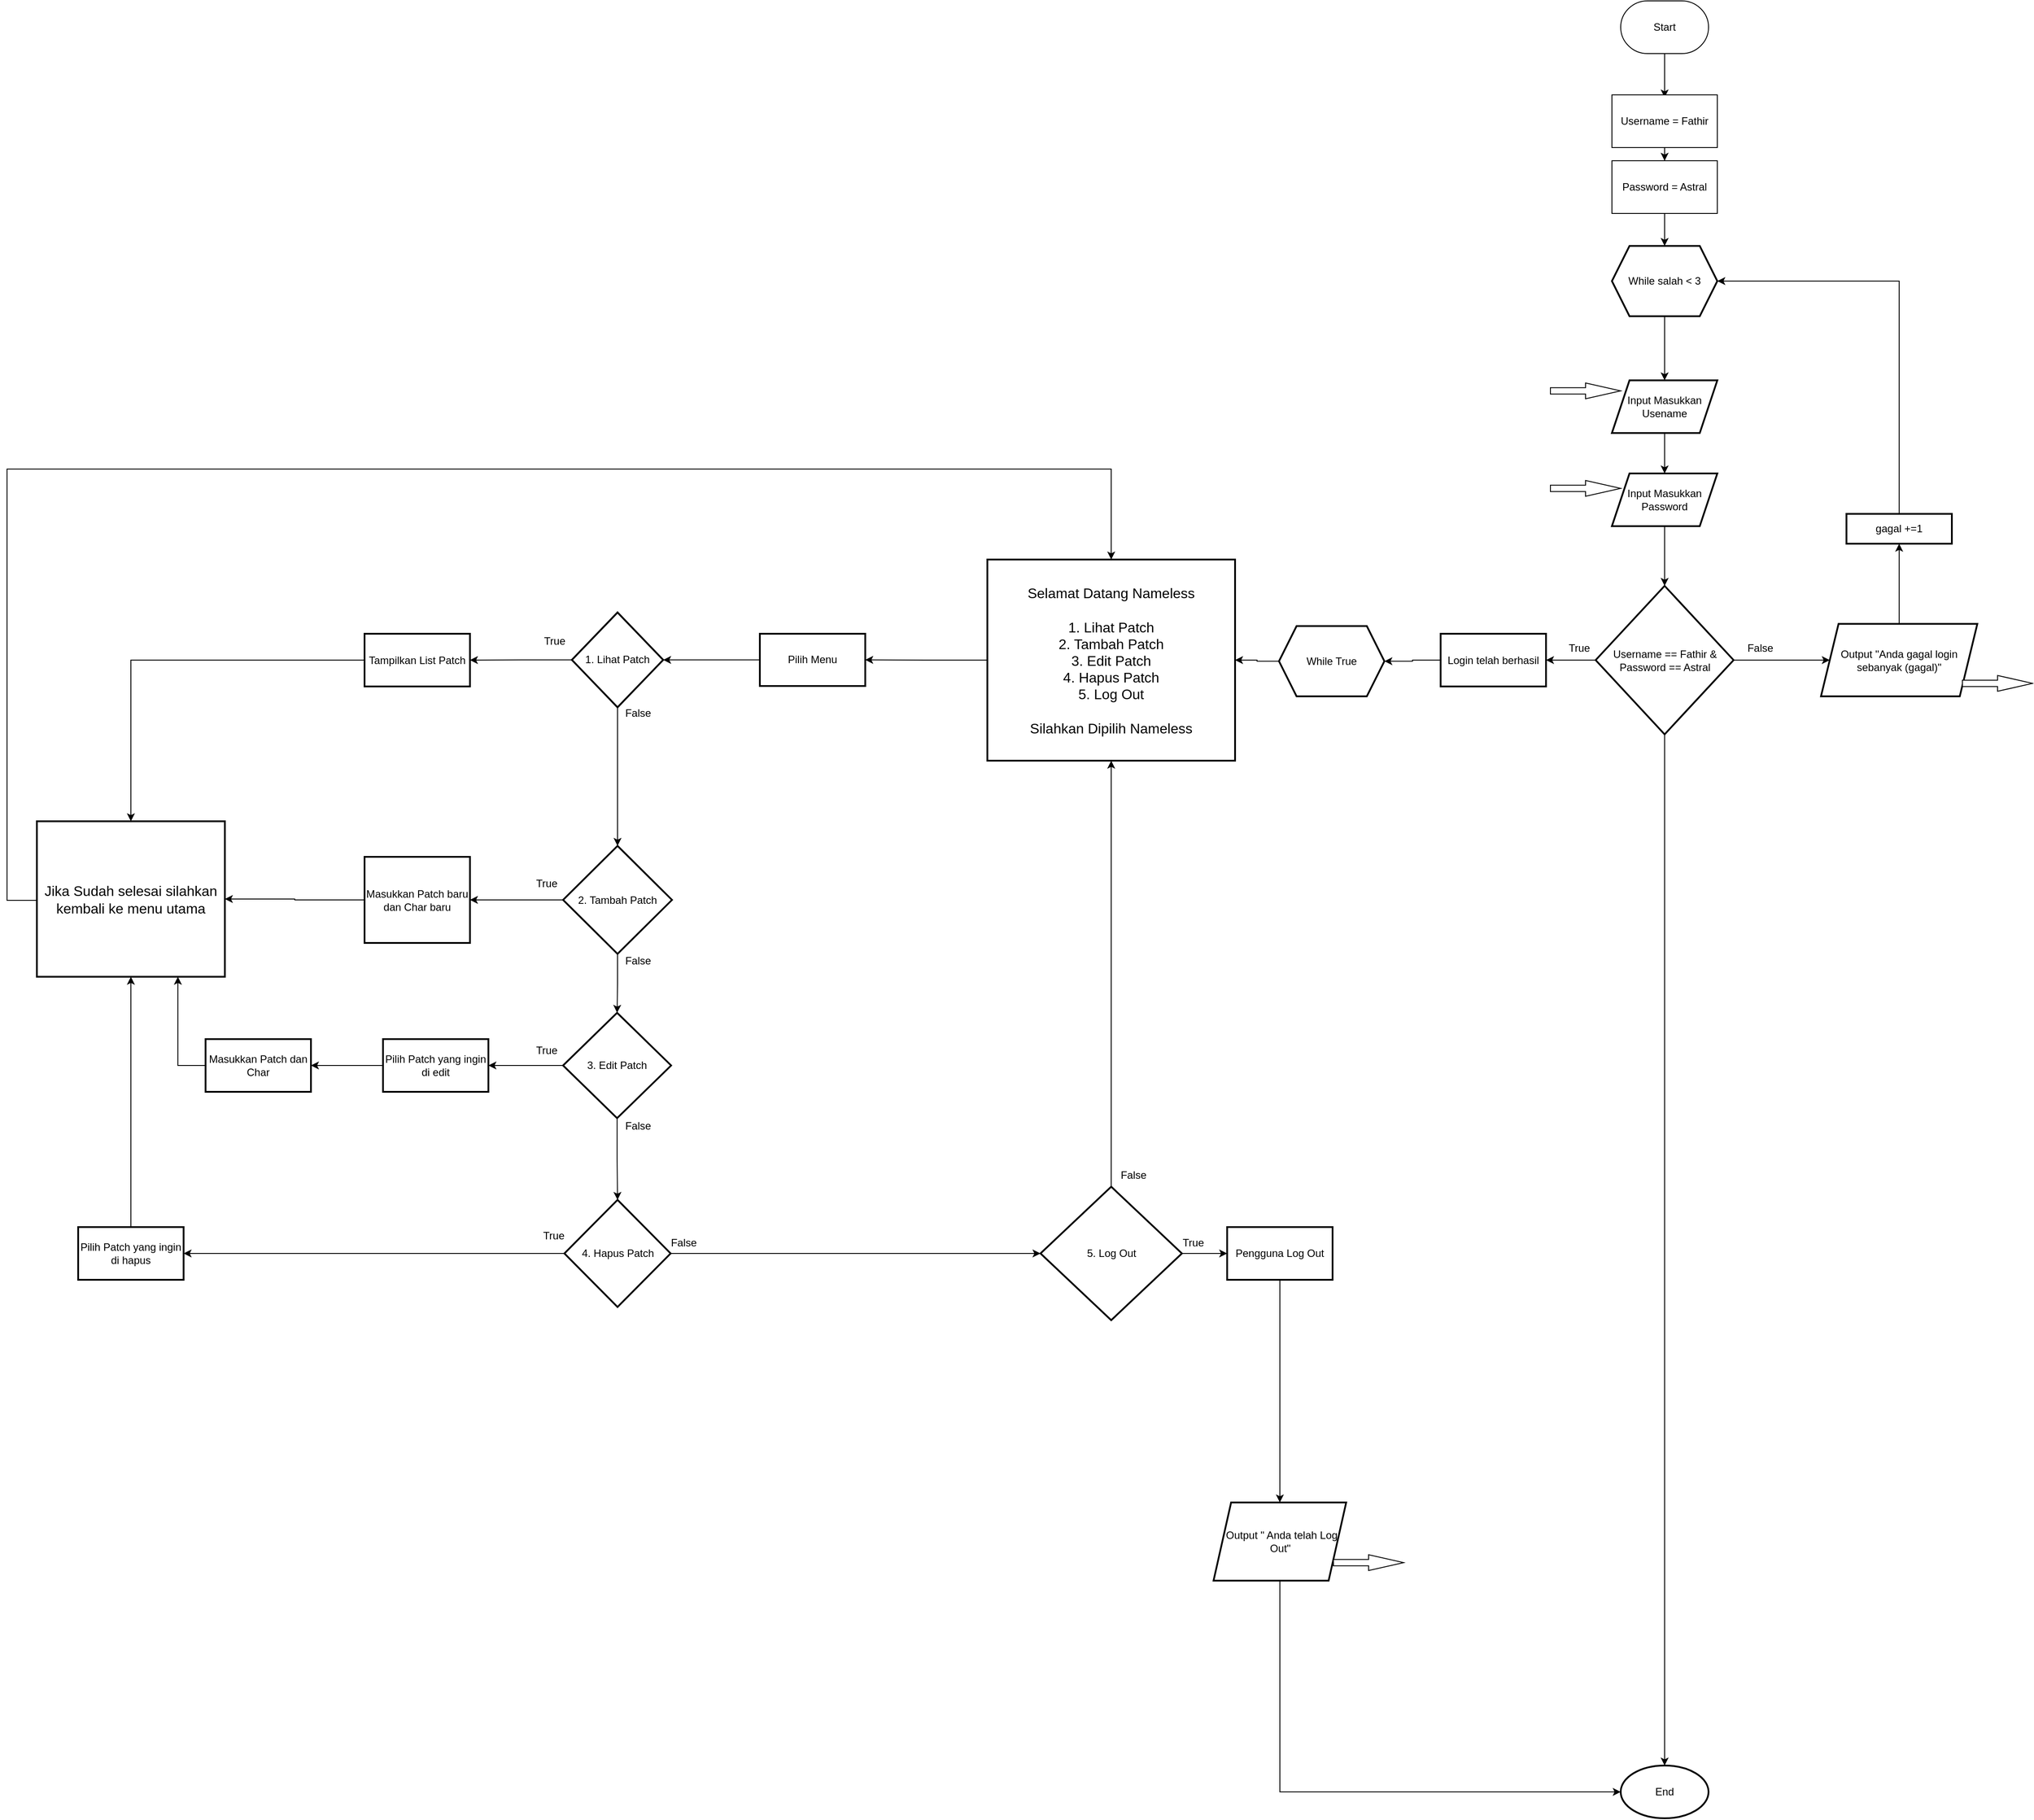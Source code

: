 <mxfile version="24.7.17">
  <diagram name="Page-1" id="VBeCFcQCi9T_GHILuMJh">
    <mxGraphModel dx="3215" dy="1029" grid="0" gridSize="10" guides="1" tooltips="1" connect="1" arrows="1" fold="1" page="0" pageScale="1" pageWidth="827" pageHeight="1169" math="0" shadow="0">
      <root>
        <mxCell id="0" />
        <mxCell id="1" parent="0" />
        <mxCell id="9-xj0HzH26JdvxWl1_oL-4" value="" style="edgeStyle=orthogonalEdgeStyle;rounded=0;orthogonalLoop=1;jettySize=auto;html=1;strokeWidth=1;" parent="1" source="9-xj0HzH26JdvxWl1_oL-2" edge="1">
          <mxGeometry relative="1" as="geometry">
            <mxPoint x="600" y="140" as="targetPoint" />
          </mxGeometry>
        </mxCell>
        <mxCell id="9-xj0HzH26JdvxWl1_oL-2" value="Start" style="strokeWidth=1;html=1;shape=mxgraph.flowchart.terminator;whiteSpace=wrap;" parent="1" vertex="1">
          <mxGeometry x="550" y="30" width="100" height="60" as="geometry" />
        </mxCell>
        <mxCell id="9-xj0HzH26JdvxWl1_oL-8" value="" style="edgeStyle=orthogonalEdgeStyle;rounded=0;orthogonalLoop=1;jettySize=auto;html=1;strokeWidth=1;" parent="1" source="9-xj0HzH26JdvxWl1_oL-3" target="9-xj0HzH26JdvxWl1_oL-7" edge="1">
          <mxGeometry relative="1" as="geometry" />
        </mxCell>
        <mxCell id="9-xj0HzH26JdvxWl1_oL-3" value="Username = Fathir" style="whiteSpace=wrap;html=1;strokeWidth=1;" parent="1" vertex="1">
          <mxGeometry x="540" y="137" width="120" height="60" as="geometry" />
        </mxCell>
        <mxCell id="9-xj0HzH26JdvxWl1_oL-10" value="" style="edgeStyle=orthogonalEdgeStyle;rounded=0;orthogonalLoop=1;jettySize=auto;html=1;strokeWidth=1;" parent="1" source="9-xj0HzH26JdvxWl1_oL-7" target="9-xj0HzH26JdvxWl1_oL-9" edge="1">
          <mxGeometry relative="1" as="geometry" />
        </mxCell>
        <mxCell id="9-xj0HzH26JdvxWl1_oL-7" value="Password = Astral" style="whiteSpace=wrap;html=1;strokeWidth=1;" parent="1" vertex="1">
          <mxGeometry x="540" y="212" width="120" height="60" as="geometry" />
        </mxCell>
        <mxCell id="9-xj0HzH26JdvxWl1_oL-12" value="" style="edgeStyle=orthogonalEdgeStyle;rounded=0;orthogonalLoop=1;jettySize=auto;html=1;" parent="1" source="9-xj0HzH26JdvxWl1_oL-9" target="9-xj0HzH26JdvxWl1_oL-11" edge="1">
          <mxGeometry relative="1" as="geometry" />
        </mxCell>
        <mxCell id="9-xj0HzH26JdvxWl1_oL-9" value="While salah &amp;lt; 3" style="shape=hexagon;perimeter=hexagonPerimeter2;whiteSpace=wrap;html=1;fixedSize=1;strokeWidth=2;" parent="1" vertex="1">
          <mxGeometry x="540" y="309" width="120" height="80" as="geometry" />
        </mxCell>
        <mxCell id="9-xj0HzH26JdvxWl1_oL-14" value="" style="edgeStyle=orthogonalEdgeStyle;rounded=0;orthogonalLoop=1;jettySize=auto;html=1;" parent="1" source="9-xj0HzH26JdvxWl1_oL-11" target="9-xj0HzH26JdvxWl1_oL-13" edge="1">
          <mxGeometry relative="1" as="geometry" />
        </mxCell>
        <mxCell id="9-xj0HzH26JdvxWl1_oL-11" value="Input Masukkan Usename" style="shape=parallelogram;perimeter=parallelogramPerimeter;whiteSpace=wrap;html=1;fixedSize=1;strokeWidth=2;" parent="1" vertex="1">
          <mxGeometry x="540" y="462" width="120" height="60" as="geometry" />
        </mxCell>
        <mxCell id="9-xj0HzH26JdvxWl1_oL-16" value="" style="edgeStyle=orthogonalEdgeStyle;rounded=0;orthogonalLoop=1;jettySize=auto;html=1;" parent="1" source="9-xj0HzH26JdvxWl1_oL-13" target="9-xj0HzH26JdvxWl1_oL-15" edge="1">
          <mxGeometry relative="1" as="geometry" />
        </mxCell>
        <mxCell id="9-xj0HzH26JdvxWl1_oL-13" value="Input Masukkan Password" style="shape=parallelogram;perimeter=parallelogramPerimeter;whiteSpace=wrap;html=1;fixedSize=1;strokeWidth=2;" parent="1" vertex="1">
          <mxGeometry x="540" y="568" width="120" height="60" as="geometry" />
        </mxCell>
        <mxCell id="4jNs-bCMroPG4ZCpSTtw-2" value="" style="edgeStyle=orthogonalEdgeStyle;rounded=0;orthogonalLoop=1;jettySize=auto;html=1;" parent="1" source="9-xj0HzH26JdvxWl1_oL-15" target="4jNs-bCMroPG4ZCpSTtw-1" edge="1">
          <mxGeometry relative="1" as="geometry" />
        </mxCell>
        <mxCell id="4jNs-bCMroPG4ZCpSTtw-18" value="" style="edgeStyle=orthogonalEdgeStyle;rounded=0;orthogonalLoop=1;jettySize=auto;html=1;" parent="1" source="9-xj0HzH26JdvxWl1_oL-15" target="4jNs-bCMroPG4ZCpSTtw-17" edge="1">
          <mxGeometry relative="1" as="geometry" />
        </mxCell>
        <mxCell id="vReMcUco7WpoB10IzsDl-21" style="edgeStyle=orthogonalEdgeStyle;rounded=0;orthogonalLoop=1;jettySize=auto;html=1;" edge="1" parent="1" source="9-xj0HzH26JdvxWl1_oL-15" target="4jNs-bCMroPG4ZCpSTtw-16">
          <mxGeometry relative="1" as="geometry" />
        </mxCell>
        <mxCell id="9-xj0HzH26JdvxWl1_oL-15" value="Username == Fathir &amp;amp; Password == Astral" style="rhombus;whiteSpace=wrap;html=1;strokeWidth=2;" parent="1" vertex="1">
          <mxGeometry x="521.5" y="696" width="157" height="169" as="geometry" />
        </mxCell>
        <mxCell id="4jNs-bCMroPG4ZCpSTtw-7" value="" style="edgeStyle=orthogonalEdgeStyle;rounded=0;orthogonalLoop=1;jettySize=auto;html=1;" parent="1" source="4jNs-bCMroPG4ZCpSTtw-1" target="4jNs-bCMroPG4ZCpSTtw-6" edge="1">
          <mxGeometry relative="1" as="geometry" />
        </mxCell>
        <mxCell id="4jNs-bCMroPG4ZCpSTtw-1" value="Output &quot;Anda gagal login sebanyak (gagal)&quot;" style="shape=parallelogram;perimeter=parallelogramPerimeter;whiteSpace=wrap;html=1;fixedSize=1;strokeWidth=2;" parent="1" vertex="1">
          <mxGeometry x="778" y="739.25" width="178" height="82.5" as="geometry" />
        </mxCell>
        <mxCell id="4jNs-bCMroPG4ZCpSTtw-3" value="" style="html=1;shadow=0;dashed=0;align=center;verticalAlign=middle;shape=mxgraph.arrows2.arrow;dy=0.6;dx=40;notch=0;" parent="1" vertex="1">
          <mxGeometry x="470" y="465" width="80" height="18" as="geometry" />
        </mxCell>
        <mxCell id="4jNs-bCMroPG4ZCpSTtw-4" value="" style="html=1;shadow=0;dashed=0;align=center;verticalAlign=middle;shape=mxgraph.arrows2.arrow;dy=0.6;dx=40;notch=0;" parent="1" vertex="1">
          <mxGeometry x="470" y="576" width="80" height="18" as="geometry" />
        </mxCell>
        <mxCell id="4jNs-bCMroPG4ZCpSTtw-5" value="" style="html=1;shadow=0;dashed=0;align=center;verticalAlign=middle;shape=mxgraph.arrows2.arrow;dy=0.6;dx=40;notch=0;" parent="1" vertex="1">
          <mxGeometry x="939" y="798" width="80" height="18" as="geometry" />
        </mxCell>
        <mxCell id="4jNs-bCMroPG4ZCpSTtw-9" value="" style="edgeStyle=orthogonalEdgeStyle;rounded=0;orthogonalLoop=1;jettySize=auto;html=1;entryX=1;entryY=0.5;entryDx=0;entryDy=0;" parent="1" source="4jNs-bCMroPG4ZCpSTtw-6" target="9-xj0HzH26JdvxWl1_oL-9" edge="1">
          <mxGeometry relative="1" as="geometry">
            <mxPoint x="683" y="346" as="targetPoint" />
            <Array as="points">
              <mxPoint x="867" y="349" />
            </Array>
          </mxGeometry>
        </mxCell>
        <mxCell id="4jNs-bCMroPG4ZCpSTtw-6" value="gagal +=1" style="whiteSpace=wrap;html=1;strokeWidth=2;" parent="1" vertex="1">
          <mxGeometry x="807" y="614" width="120" height="34" as="geometry" />
        </mxCell>
        <mxCell id="4jNs-bCMroPG4ZCpSTtw-10" value="False" style="text;html=1;align=center;verticalAlign=middle;whiteSpace=wrap;rounded=0;" parent="1" vertex="1">
          <mxGeometry x="678.5" y="752" width="60" height="30" as="geometry" />
        </mxCell>
        <mxCell id="4jNs-bCMroPG4ZCpSTtw-16" value="End" style="strokeWidth=2;html=1;shape=mxgraph.flowchart.start_1;whiteSpace=wrap;" parent="1" vertex="1">
          <mxGeometry x="550" y="2039" width="100" height="60" as="geometry" />
        </mxCell>
        <mxCell id="4jNs-bCMroPG4ZCpSTtw-20" value="" style="edgeStyle=orthogonalEdgeStyle;rounded=0;orthogonalLoop=1;jettySize=auto;html=1;" parent="1" source="4jNs-bCMroPG4ZCpSTtw-17" target="4jNs-bCMroPG4ZCpSTtw-19" edge="1">
          <mxGeometry relative="1" as="geometry" />
        </mxCell>
        <mxCell id="4jNs-bCMroPG4ZCpSTtw-17" value="Login telah berhasil" style="whiteSpace=wrap;html=1;strokeWidth=2;" parent="1" vertex="1">
          <mxGeometry x="345" y="750.5" width="120" height="60" as="geometry" />
        </mxCell>
        <mxCell id="4jNs-bCMroPG4ZCpSTtw-22" value="" style="edgeStyle=orthogonalEdgeStyle;rounded=0;orthogonalLoop=1;jettySize=auto;html=1;" parent="1" source="4jNs-bCMroPG4ZCpSTtw-19" target="4jNs-bCMroPG4ZCpSTtw-21" edge="1">
          <mxGeometry relative="1" as="geometry" />
        </mxCell>
        <mxCell id="4jNs-bCMroPG4ZCpSTtw-19" value="While True" style="shape=hexagon;perimeter=hexagonPerimeter2;whiteSpace=wrap;html=1;fixedSize=1;strokeWidth=2;" parent="1" vertex="1">
          <mxGeometry x="161" y="741.75" width="120" height="80" as="geometry" />
        </mxCell>
        <mxCell id="vReMcUco7WpoB10IzsDl-2" style="edgeStyle=orthogonalEdgeStyle;rounded=0;orthogonalLoop=1;jettySize=auto;html=1;entryX=1;entryY=0.5;entryDx=0;entryDy=0;" edge="1" parent="1" source="4jNs-bCMroPG4ZCpSTtw-21" target="4jNs-bCMroPG4ZCpSTtw-23">
          <mxGeometry relative="1" as="geometry" />
        </mxCell>
        <mxCell id="4jNs-bCMroPG4ZCpSTtw-21" value="&lt;font style=&quot;font-size: 16px;&quot;&gt;Selamat Datang Nameless&lt;br&gt;&lt;br&gt;&lt;/font&gt;&lt;div style=&quot;line-height: 120%; font-size: 16px;&quot;&gt;&lt;font style=&quot;font-size: 16px;&quot;&gt;1. Lihat Patch&lt;br&gt;2. Tambah Patch&lt;br&gt;3. Edit Patch&lt;br&gt;4. Hapus Patch&lt;br&gt;5. Log Out&lt;br&gt;&lt;br&gt;Silahkan Dipilih Nameless&lt;/font&gt;&lt;/div&gt;" style="whiteSpace=wrap;html=1;strokeWidth=2;" parent="1" vertex="1">
          <mxGeometry x="-171" y="666" width="282" height="229" as="geometry" />
        </mxCell>
        <mxCell id="vReMcUco7WpoB10IzsDl-9" style="edgeStyle=orthogonalEdgeStyle;rounded=0;orthogonalLoop=1;jettySize=auto;html=1;" edge="1" parent="1" source="4jNs-bCMroPG4ZCpSTtw-23" target="4jNs-bCMroPG4ZCpSTtw-27">
          <mxGeometry relative="1" as="geometry" />
        </mxCell>
        <mxCell id="4jNs-bCMroPG4ZCpSTtw-23" value="Pilih Menu" style="whiteSpace=wrap;html=1;strokeWidth=2;" parent="1" vertex="1">
          <mxGeometry x="-430" y="750.5" width="120" height="59.5" as="geometry" />
        </mxCell>
        <mxCell id="vReMcUco7WpoB10IzsDl-8" style="edgeStyle=orthogonalEdgeStyle;rounded=0;orthogonalLoop=1;jettySize=auto;html=1;entryX=0;entryY=0.5;entryDx=0;entryDy=0;" edge="1" parent="1" source="4jNs-bCMroPG4ZCpSTtw-25" target="4jNs-bCMroPG4ZCpSTtw-55">
          <mxGeometry relative="1" as="geometry" />
        </mxCell>
        <mxCell id="vReMcUco7WpoB10IzsDl-16" style="edgeStyle=orthogonalEdgeStyle;rounded=0;orthogonalLoop=1;jettySize=auto;html=1;entryX=1;entryY=0.5;entryDx=0;entryDy=0;" edge="1" parent="1" source="4jNs-bCMroPG4ZCpSTtw-25" target="4jNs-bCMroPG4ZCpSTtw-44">
          <mxGeometry relative="1" as="geometry" />
        </mxCell>
        <mxCell id="4jNs-bCMroPG4ZCpSTtw-25" value="4. Hapus Patch" style="rhombus;whiteSpace=wrap;html=1;strokeWidth=2;" parent="1" vertex="1">
          <mxGeometry x="-652.5" y="1395" width="121" height="122" as="geometry" />
        </mxCell>
        <mxCell id="4jNs-bCMroPG4ZCpSTtw-36" value="" style="edgeStyle=orthogonalEdgeStyle;rounded=0;orthogonalLoop=1;jettySize=auto;html=1;" parent="1" source="4jNs-bCMroPG4ZCpSTtw-27" target="4jNs-bCMroPG4ZCpSTtw-35" edge="1">
          <mxGeometry relative="1" as="geometry" />
        </mxCell>
        <mxCell id="vReMcUco7WpoB10IzsDl-3" style="edgeStyle=orthogonalEdgeStyle;rounded=0;orthogonalLoop=1;jettySize=auto;html=1;" edge="1" parent="1" source="4jNs-bCMroPG4ZCpSTtw-27" target="4jNs-bCMroPG4ZCpSTtw-29">
          <mxGeometry relative="1" as="geometry" />
        </mxCell>
        <mxCell id="4jNs-bCMroPG4ZCpSTtw-27" value="1. Lihat Patch" style="rhombus;whiteSpace=wrap;html=1;strokeWidth=2;" parent="1" vertex="1">
          <mxGeometry x="-644" y="726.25" width="104" height="108" as="geometry" />
        </mxCell>
        <mxCell id="4jNs-bCMroPG4ZCpSTtw-39" value="" style="edgeStyle=orthogonalEdgeStyle;rounded=0;orthogonalLoop=1;jettySize=auto;html=1;" parent="1" source="4jNs-bCMroPG4ZCpSTtw-29" target="4jNs-bCMroPG4ZCpSTtw-38" edge="1">
          <mxGeometry relative="1" as="geometry" />
        </mxCell>
        <mxCell id="vReMcUco7WpoB10IzsDl-4" style="edgeStyle=orthogonalEdgeStyle;rounded=0;orthogonalLoop=1;jettySize=auto;html=1;" edge="1" parent="1" source="4jNs-bCMroPG4ZCpSTtw-29" target="4jNs-bCMroPG4ZCpSTtw-31">
          <mxGeometry relative="1" as="geometry" />
        </mxCell>
        <mxCell id="4jNs-bCMroPG4ZCpSTtw-29" value="2. Tambah Patch" style="rhombus;whiteSpace=wrap;html=1;strokeWidth=2;" parent="1" vertex="1">
          <mxGeometry x="-654" y="992" width="124" height="123" as="geometry" />
        </mxCell>
        <mxCell id="4jNs-bCMroPG4ZCpSTtw-41" value="" style="edgeStyle=orthogonalEdgeStyle;rounded=0;orthogonalLoop=1;jettySize=auto;html=1;" parent="1" source="4jNs-bCMroPG4ZCpSTtw-31" target="4jNs-bCMroPG4ZCpSTtw-40" edge="1">
          <mxGeometry relative="1" as="geometry" />
        </mxCell>
        <mxCell id="vReMcUco7WpoB10IzsDl-5" style="edgeStyle=orthogonalEdgeStyle;rounded=0;orthogonalLoop=1;jettySize=auto;html=1;" edge="1" parent="1" source="4jNs-bCMroPG4ZCpSTtw-31" target="4jNs-bCMroPG4ZCpSTtw-25">
          <mxGeometry relative="1" as="geometry" />
        </mxCell>
        <mxCell id="4jNs-bCMroPG4ZCpSTtw-31" value="3. Edit Patch" style="rhombus;whiteSpace=wrap;html=1;strokeWidth=2;" parent="1" vertex="1">
          <mxGeometry x="-654" y="1182" width="123" height="120" as="geometry" />
        </mxCell>
        <mxCell id="4jNs-bCMroPG4ZCpSTtw-50" style="edgeStyle=orthogonalEdgeStyle;rounded=0;orthogonalLoop=1;jettySize=auto;html=1;entryX=0.5;entryY=0;entryDx=0;entryDy=0;" parent="1" source="4jNs-bCMroPG4ZCpSTtw-35" target="4jNs-bCMroPG4ZCpSTtw-46" edge="1">
          <mxGeometry relative="1" as="geometry" />
        </mxCell>
        <mxCell id="4jNs-bCMroPG4ZCpSTtw-35" value="Tampilkan List Patch" style="whiteSpace=wrap;html=1;strokeWidth=2;" parent="1" vertex="1">
          <mxGeometry x="-880" y="750.5" width="120" height="60" as="geometry" />
        </mxCell>
        <mxCell id="4jNs-bCMroPG4ZCpSTtw-49" style="edgeStyle=orthogonalEdgeStyle;rounded=0;orthogonalLoop=1;jettySize=auto;html=1;entryX=1;entryY=0.5;entryDx=0;entryDy=0;" parent="1" source="4jNs-bCMroPG4ZCpSTtw-38" target="4jNs-bCMroPG4ZCpSTtw-46" edge="1">
          <mxGeometry relative="1" as="geometry" />
        </mxCell>
        <mxCell id="4jNs-bCMroPG4ZCpSTtw-38" value="Masukkan Patch baru dan Char baru" style="whiteSpace=wrap;html=1;strokeWidth=2;" parent="1" vertex="1">
          <mxGeometry x="-880" y="1004.5" width="120" height="98" as="geometry" />
        </mxCell>
        <mxCell id="4jNs-bCMroPG4ZCpSTtw-43" value="" style="edgeStyle=orthogonalEdgeStyle;rounded=0;orthogonalLoop=1;jettySize=auto;html=1;" parent="1" source="4jNs-bCMroPG4ZCpSTtw-40" target="4jNs-bCMroPG4ZCpSTtw-42" edge="1">
          <mxGeometry relative="1" as="geometry" />
        </mxCell>
        <mxCell id="4jNs-bCMroPG4ZCpSTtw-40" value="Pilih Patch yang ingin di edit" style="whiteSpace=wrap;html=1;strokeWidth=2;" parent="1" vertex="1">
          <mxGeometry x="-859" y="1212" width="120" height="60" as="geometry" />
        </mxCell>
        <mxCell id="vReMcUco7WpoB10IzsDl-23" style="edgeStyle=orthogonalEdgeStyle;rounded=0;orthogonalLoop=1;jettySize=auto;html=1;entryX=0.75;entryY=1;entryDx=0;entryDy=0;" edge="1" parent="1" source="4jNs-bCMroPG4ZCpSTtw-42" target="4jNs-bCMroPG4ZCpSTtw-46">
          <mxGeometry relative="1" as="geometry">
            <Array as="points">
              <mxPoint x="-1093" y="1242" />
            </Array>
          </mxGeometry>
        </mxCell>
        <mxCell id="4jNs-bCMroPG4ZCpSTtw-42" value="Masukkan Patch dan Char" style="whiteSpace=wrap;html=1;strokeWidth=2;" parent="1" vertex="1">
          <mxGeometry x="-1061" y="1212" width="120" height="60" as="geometry" />
        </mxCell>
        <mxCell id="4jNs-bCMroPG4ZCpSTtw-47" value="" style="edgeStyle=orthogonalEdgeStyle;rounded=0;orthogonalLoop=1;jettySize=auto;html=1;" parent="1" source="4jNs-bCMroPG4ZCpSTtw-44" target="4jNs-bCMroPG4ZCpSTtw-46" edge="1">
          <mxGeometry relative="1" as="geometry" />
        </mxCell>
        <mxCell id="4jNs-bCMroPG4ZCpSTtw-44" value="Pilih Patch yang ingin di hapus" style="whiteSpace=wrap;html=1;strokeWidth=2;" parent="1" vertex="1">
          <mxGeometry x="-1206" y="1426" width="120" height="60" as="geometry" />
        </mxCell>
        <mxCell id="4jNs-bCMroPG4ZCpSTtw-51" style="rounded=0;orthogonalLoop=1;jettySize=auto;html=1;edgeStyle=orthogonalEdgeStyle;entryX=0.5;entryY=0;entryDx=0;entryDy=0;" parent="1" source="4jNs-bCMroPG4ZCpSTtw-46" target="4jNs-bCMroPG4ZCpSTtw-21" edge="1">
          <mxGeometry relative="1" as="geometry">
            <mxPoint x="67" y="937" as="targetPoint" />
            <Array as="points">
              <mxPoint x="-1287" y="1054" />
              <mxPoint x="-1287" y="563" />
              <mxPoint x="-30" y="563" />
            </Array>
          </mxGeometry>
        </mxCell>
        <mxCell id="4jNs-bCMroPG4ZCpSTtw-46" value="&lt;font style=&quot;font-size: 16px;&quot;&gt;Jika Sudah selesai silahkan kembali ke menu utama&lt;/font&gt;" style="whiteSpace=wrap;html=1;strokeWidth=2;" parent="1" vertex="1">
          <mxGeometry x="-1253" y="964" width="214" height="177" as="geometry" />
        </mxCell>
        <mxCell id="4jNs-bCMroPG4ZCpSTtw-58" value="" style="edgeStyle=orthogonalEdgeStyle;rounded=0;orthogonalLoop=1;jettySize=auto;html=1;" parent="1" source="4jNs-bCMroPG4ZCpSTtw-55" target="4jNs-bCMroPG4ZCpSTtw-57" edge="1">
          <mxGeometry relative="1" as="geometry" />
        </mxCell>
        <mxCell id="vReMcUco7WpoB10IzsDl-7" style="edgeStyle=orthogonalEdgeStyle;rounded=0;orthogonalLoop=1;jettySize=auto;html=1;" edge="1" parent="1" source="4jNs-bCMroPG4ZCpSTtw-55" target="4jNs-bCMroPG4ZCpSTtw-21">
          <mxGeometry relative="1" as="geometry" />
        </mxCell>
        <mxCell id="4jNs-bCMroPG4ZCpSTtw-55" value="5. Log Out" style="rhombus;whiteSpace=wrap;html=1;strokeWidth=2;" parent="1" vertex="1">
          <mxGeometry x="-110.5" y="1380" width="161" height="152" as="geometry" />
        </mxCell>
        <mxCell id="4jNs-bCMroPG4ZCpSTtw-60" value="" style="edgeStyle=orthogonalEdgeStyle;rounded=0;orthogonalLoop=1;jettySize=auto;html=1;" parent="1" source="4jNs-bCMroPG4ZCpSTtw-57" target="4jNs-bCMroPG4ZCpSTtw-59" edge="1">
          <mxGeometry relative="1" as="geometry" />
        </mxCell>
        <mxCell id="4jNs-bCMroPG4ZCpSTtw-57" value="Pengguna Log Out" style="whiteSpace=wrap;html=1;strokeWidth=2;" parent="1" vertex="1">
          <mxGeometry x="102" y="1426" width="120" height="60" as="geometry" />
        </mxCell>
        <mxCell id="4jNs-bCMroPG4ZCpSTtw-59" value="&amp;nbsp;Output &quot; Anda telah Log Out&quot;" style="shape=parallelogram;perimeter=parallelogramPerimeter;whiteSpace=wrap;html=1;fixedSize=1;strokeWidth=2;" parent="1" vertex="1">
          <mxGeometry x="86.5" y="1739.5" width="151" height="89" as="geometry" />
        </mxCell>
        <mxCell id="4jNs-bCMroPG4ZCpSTtw-62" value="" style="html=1;shadow=0;dashed=0;align=center;verticalAlign=middle;shape=mxgraph.arrows2.arrow;dy=0.6;dx=40;notch=0;" parent="1" vertex="1">
          <mxGeometry x="223" y="1799" width="80" height="18" as="geometry" />
        </mxCell>
        <mxCell id="4jNs-bCMroPG4ZCpSTtw-63" value="True" style="text;html=1;align=center;verticalAlign=middle;whiteSpace=wrap;rounded=0;" parent="1" vertex="1">
          <mxGeometry x="473" y="752" width="60" height="30" as="geometry" />
        </mxCell>
        <mxCell id="vReMcUco7WpoB10IzsDl-10" value="True" style="text;html=1;align=center;verticalAlign=middle;resizable=0;points=[];autosize=1;strokeColor=none;fillColor=none;" vertex="1" parent="1">
          <mxGeometry x="-685" y="746" width="42" height="26" as="geometry" />
        </mxCell>
        <mxCell id="vReMcUco7WpoB10IzsDl-11" value="False" style="text;html=1;align=center;verticalAlign=middle;resizable=0;points=[];autosize=1;strokeColor=none;fillColor=none;" vertex="1" parent="1">
          <mxGeometry x="-593" y="828" width="47" height="26" as="geometry" />
        </mxCell>
        <mxCell id="vReMcUco7WpoB10IzsDl-12" value="True" style="text;html=1;align=center;verticalAlign=middle;resizable=0;points=[];autosize=1;strokeColor=none;fillColor=none;" vertex="1" parent="1">
          <mxGeometry x="-694.5" y="1022" width="42" height="26" as="geometry" />
        </mxCell>
        <mxCell id="vReMcUco7WpoB10IzsDl-13" value="False" style="text;html=1;align=center;verticalAlign=middle;resizable=0;points=[];autosize=1;strokeColor=none;fillColor=none;" vertex="1" parent="1">
          <mxGeometry x="-593" y="1110" width="47" height="26" as="geometry" />
        </mxCell>
        <mxCell id="vReMcUco7WpoB10IzsDl-14" value="True" style="text;html=1;align=center;verticalAlign=middle;resizable=0;points=[];autosize=1;strokeColor=none;fillColor=none;" vertex="1" parent="1">
          <mxGeometry x="-694.5" y="1212" width="42" height="26" as="geometry" />
        </mxCell>
        <mxCell id="vReMcUco7WpoB10IzsDl-15" value="False" style="text;html=1;align=center;verticalAlign=middle;resizable=0;points=[];autosize=1;strokeColor=none;fillColor=none;" vertex="1" parent="1">
          <mxGeometry x="-593" y="1298" width="47" height="26" as="geometry" />
        </mxCell>
        <mxCell id="vReMcUco7WpoB10IzsDl-17" value="True" style="text;html=1;align=center;verticalAlign=middle;resizable=0;points=[];autosize=1;strokeColor=none;fillColor=none;" vertex="1" parent="1">
          <mxGeometry x="-686" y="1423" width="42" height="26" as="geometry" />
        </mxCell>
        <mxCell id="vReMcUco7WpoB10IzsDl-18" value="False" style="text;html=1;align=center;verticalAlign=middle;resizable=0;points=[];autosize=1;strokeColor=none;fillColor=none;" vertex="1" parent="1">
          <mxGeometry x="-541" y="1431" width="47" height="26" as="geometry" />
        </mxCell>
        <mxCell id="vReMcUco7WpoB10IzsDl-19" value="True" style="text;html=1;align=center;verticalAlign=middle;resizable=0;points=[];autosize=1;strokeColor=none;fillColor=none;" vertex="1" parent="1">
          <mxGeometry x="42" y="1431" width="42" height="26" as="geometry" />
        </mxCell>
        <mxCell id="vReMcUco7WpoB10IzsDl-20" value="False" style="text;html=1;align=center;verticalAlign=middle;resizable=0;points=[];autosize=1;strokeColor=none;fillColor=none;" vertex="1" parent="1">
          <mxGeometry x="-29" y="1354" width="47" height="26" as="geometry" />
        </mxCell>
        <mxCell id="vReMcUco7WpoB10IzsDl-22" style="edgeStyle=orthogonalEdgeStyle;rounded=0;orthogonalLoop=1;jettySize=auto;html=1;entryX=0;entryY=0.5;entryDx=0;entryDy=0;entryPerimeter=0;" edge="1" parent="1" source="4jNs-bCMroPG4ZCpSTtw-59" target="4jNs-bCMroPG4ZCpSTtw-16">
          <mxGeometry relative="1" as="geometry">
            <Array as="points">
              <mxPoint x="162" y="2069" />
            </Array>
          </mxGeometry>
        </mxCell>
      </root>
    </mxGraphModel>
  </diagram>
</mxfile>
